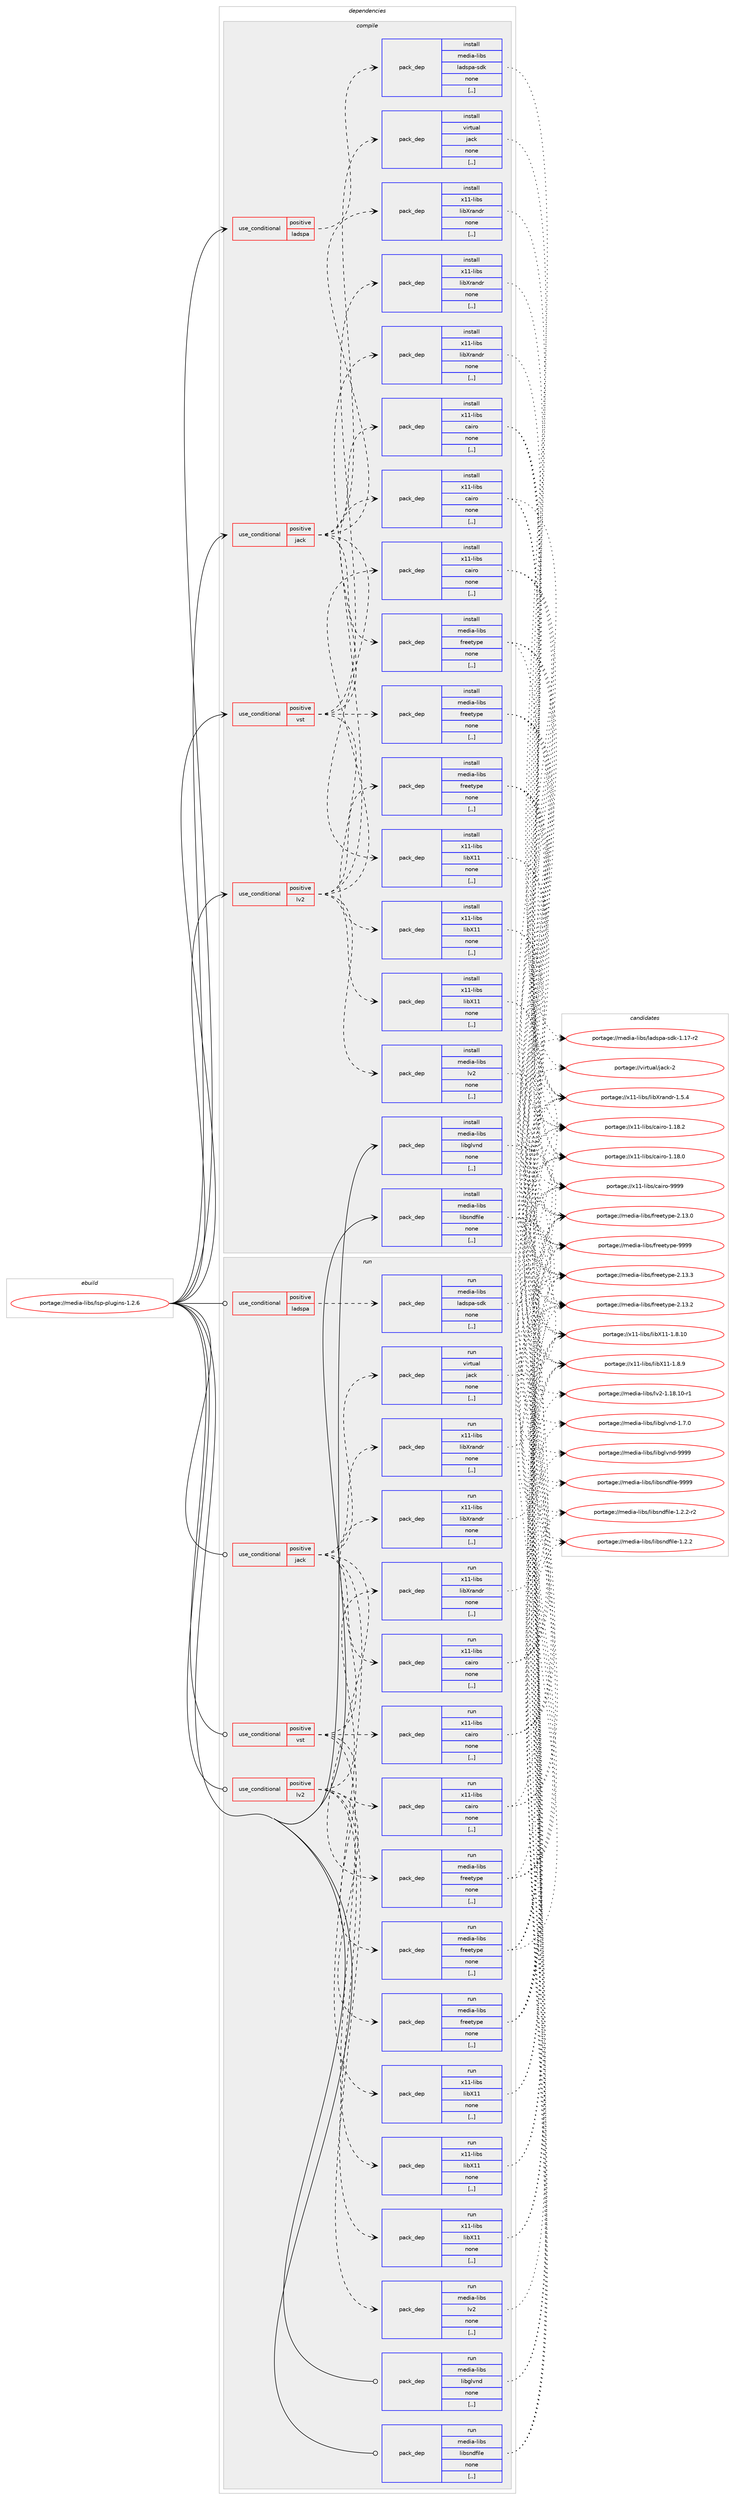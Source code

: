 digraph prolog {

# *************
# Graph options
# *************

newrank=true;
concentrate=true;
compound=true;
graph [rankdir=LR,fontname=Helvetica,fontsize=10,ranksep=1.5];#, ranksep=2.5, nodesep=0.2];
edge  [arrowhead=vee];
node  [fontname=Helvetica,fontsize=10];

# **********
# The ebuild
# **********

subgraph cluster_leftcol {
color=gray;
label=<<i>ebuild</i>>;
id [label="portage://media-libs/lsp-plugins-1.2.6", color=red, width=4, href="../media-libs/lsp-plugins-1.2.6.svg"];
}

# ****************
# The dependencies
# ****************

subgraph cluster_midcol {
color=gray;
label=<<i>dependencies</i>>;
subgraph cluster_compile {
fillcolor="#eeeeee";
style=filled;
label=<<i>compile</i>>;
subgraph cond209386 {
dependency811118 [label=<<TABLE BORDER="0" CELLBORDER="1" CELLSPACING="0" CELLPADDING="4"><TR><TD ROWSPAN="3" CELLPADDING="10">use_conditional</TD></TR><TR><TD>positive</TD></TR><TR><TD>jack</TD></TR></TABLE>>, shape=none, color=red];
subgraph pack595597 {
dependency811119 [label=<<TABLE BORDER="0" CELLBORDER="1" CELLSPACING="0" CELLPADDING="4" WIDTH="220"><TR><TD ROWSPAN="6" CELLPADDING="30">pack_dep</TD></TR><TR><TD WIDTH="110">install</TD></TR><TR><TD>media-libs</TD></TR><TR><TD>freetype</TD></TR><TR><TD>none</TD></TR><TR><TD>[,,]</TD></TR></TABLE>>, shape=none, color=blue];
}
dependency811118:e -> dependency811119:w [weight=20,style="dashed",arrowhead="vee"];
subgraph pack595598 {
dependency811120 [label=<<TABLE BORDER="0" CELLBORDER="1" CELLSPACING="0" CELLPADDING="4" WIDTH="220"><TR><TD ROWSPAN="6" CELLPADDING="30">pack_dep</TD></TR><TR><TD WIDTH="110">install</TD></TR><TR><TD>virtual</TD></TR><TR><TD>jack</TD></TR><TR><TD>none</TD></TR><TR><TD>[,,]</TD></TR></TABLE>>, shape=none, color=blue];
}
dependency811118:e -> dependency811120:w [weight=20,style="dashed",arrowhead="vee"];
subgraph pack595599 {
dependency811121 [label=<<TABLE BORDER="0" CELLBORDER="1" CELLSPACING="0" CELLPADDING="4" WIDTH="220"><TR><TD ROWSPAN="6" CELLPADDING="30">pack_dep</TD></TR><TR><TD WIDTH="110">install</TD></TR><TR><TD>x11-libs</TD></TR><TR><TD>cairo</TD></TR><TR><TD>none</TD></TR><TR><TD>[,,]</TD></TR></TABLE>>, shape=none, color=blue];
}
dependency811118:e -> dependency811121:w [weight=20,style="dashed",arrowhead="vee"];
subgraph pack595600 {
dependency811122 [label=<<TABLE BORDER="0" CELLBORDER="1" CELLSPACING="0" CELLPADDING="4" WIDTH="220"><TR><TD ROWSPAN="6" CELLPADDING="30">pack_dep</TD></TR><TR><TD WIDTH="110">install</TD></TR><TR><TD>x11-libs</TD></TR><TR><TD>libX11</TD></TR><TR><TD>none</TD></TR><TR><TD>[,,]</TD></TR></TABLE>>, shape=none, color=blue];
}
dependency811118:e -> dependency811122:w [weight=20,style="dashed",arrowhead="vee"];
subgraph pack595601 {
dependency811123 [label=<<TABLE BORDER="0" CELLBORDER="1" CELLSPACING="0" CELLPADDING="4" WIDTH="220"><TR><TD ROWSPAN="6" CELLPADDING="30">pack_dep</TD></TR><TR><TD WIDTH="110">install</TD></TR><TR><TD>x11-libs</TD></TR><TR><TD>libXrandr</TD></TR><TR><TD>none</TD></TR><TR><TD>[,,]</TD></TR></TABLE>>, shape=none, color=blue];
}
dependency811118:e -> dependency811123:w [weight=20,style="dashed",arrowhead="vee"];
}
id:e -> dependency811118:w [weight=20,style="solid",arrowhead="vee"];
subgraph cond209387 {
dependency811124 [label=<<TABLE BORDER="0" CELLBORDER="1" CELLSPACING="0" CELLPADDING="4"><TR><TD ROWSPAN="3" CELLPADDING="10">use_conditional</TD></TR><TR><TD>positive</TD></TR><TR><TD>ladspa</TD></TR></TABLE>>, shape=none, color=red];
subgraph pack595602 {
dependency811125 [label=<<TABLE BORDER="0" CELLBORDER="1" CELLSPACING="0" CELLPADDING="4" WIDTH="220"><TR><TD ROWSPAN="6" CELLPADDING="30">pack_dep</TD></TR><TR><TD WIDTH="110">install</TD></TR><TR><TD>media-libs</TD></TR><TR><TD>ladspa-sdk</TD></TR><TR><TD>none</TD></TR><TR><TD>[,,]</TD></TR></TABLE>>, shape=none, color=blue];
}
dependency811124:e -> dependency811125:w [weight=20,style="dashed",arrowhead="vee"];
}
id:e -> dependency811124:w [weight=20,style="solid",arrowhead="vee"];
subgraph cond209388 {
dependency811126 [label=<<TABLE BORDER="0" CELLBORDER="1" CELLSPACING="0" CELLPADDING="4"><TR><TD ROWSPAN="3" CELLPADDING="10">use_conditional</TD></TR><TR><TD>positive</TD></TR><TR><TD>lv2</TD></TR></TABLE>>, shape=none, color=red];
subgraph pack595603 {
dependency811127 [label=<<TABLE BORDER="0" CELLBORDER="1" CELLSPACING="0" CELLPADDING="4" WIDTH="220"><TR><TD ROWSPAN="6" CELLPADDING="30">pack_dep</TD></TR><TR><TD WIDTH="110">install</TD></TR><TR><TD>media-libs</TD></TR><TR><TD>freetype</TD></TR><TR><TD>none</TD></TR><TR><TD>[,,]</TD></TR></TABLE>>, shape=none, color=blue];
}
dependency811126:e -> dependency811127:w [weight=20,style="dashed",arrowhead="vee"];
subgraph pack595604 {
dependency811128 [label=<<TABLE BORDER="0" CELLBORDER="1" CELLSPACING="0" CELLPADDING="4" WIDTH="220"><TR><TD ROWSPAN="6" CELLPADDING="30">pack_dep</TD></TR><TR><TD WIDTH="110">install</TD></TR><TR><TD>media-libs</TD></TR><TR><TD>lv2</TD></TR><TR><TD>none</TD></TR><TR><TD>[,,]</TD></TR></TABLE>>, shape=none, color=blue];
}
dependency811126:e -> dependency811128:w [weight=20,style="dashed",arrowhead="vee"];
subgraph pack595605 {
dependency811129 [label=<<TABLE BORDER="0" CELLBORDER="1" CELLSPACING="0" CELLPADDING="4" WIDTH="220"><TR><TD ROWSPAN="6" CELLPADDING="30">pack_dep</TD></TR><TR><TD WIDTH="110">install</TD></TR><TR><TD>x11-libs</TD></TR><TR><TD>cairo</TD></TR><TR><TD>none</TD></TR><TR><TD>[,,]</TD></TR></TABLE>>, shape=none, color=blue];
}
dependency811126:e -> dependency811129:w [weight=20,style="dashed",arrowhead="vee"];
subgraph pack595606 {
dependency811130 [label=<<TABLE BORDER="0" CELLBORDER="1" CELLSPACING="0" CELLPADDING="4" WIDTH="220"><TR><TD ROWSPAN="6" CELLPADDING="30">pack_dep</TD></TR><TR><TD WIDTH="110">install</TD></TR><TR><TD>x11-libs</TD></TR><TR><TD>libX11</TD></TR><TR><TD>none</TD></TR><TR><TD>[,,]</TD></TR></TABLE>>, shape=none, color=blue];
}
dependency811126:e -> dependency811130:w [weight=20,style="dashed",arrowhead="vee"];
subgraph pack595607 {
dependency811131 [label=<<TABLE BORDER="0" CELLBORDER="1" CELLSPACING="0" CELLPADDING="4" WIDTH="220"><TR><TD ROWSPAN="6" CELLPADDING="30">pack_dep</TD></TR><TR><TD WIDTH="110">install</TD></TR><TR><TD>x11-libs</TD></TR><TR><TD>libXrandr</TD></TR><TR><TD>none</TD></TR><TR><TD>[,,]</TD></TR></TABLE>>, shape=none, color=blue];
}
dependency811126:e -> dependency811131:w [weight=20,style="dashed",arrowhead="vee"];
}
id:e -> dependency811126:w [weight=20,style="solid",arrowhead="vee"];
subgraph cond209389 {
dependency811132 [label=<<TABLE BORDER="0" CELLBORDER="1" CELLSPACING="0" CELLPADDING="4"><TR><TD ROWSPAN="3" CELLPADDING="10">use_conditional</TD></TR><TR><TD>positive</TD></TR><TR><TD>vst</TD></TR></TABLE>>, shape=none, color=red];
subgraph pack595608 {
dependency811133 [label=<<TABLE BORDER="0" CELLBORDER="1" CELLSPACING="0" CELLPADDING="4" WIDTH="220"><TR><TD ROWSPAN="6" CELLPADDING="30">pack_dep</TD></TR><TR><TD WIDTH="110">install</TD></TR><TR><TD>media-libs</TD></TR><TR><TD>freetype</TD></TR><TR><TD>none</TD></TR><TR><TD>[,,]</TD></TR></TABLE>>, shape=none, color=blue];
}
dependency811132:e -> dependency811133:w [weight=20,style="dashed",arrowhead="vee"];
subgraph pack595609 {
dependency811134 [label=<<TABLE BORDER="0" CELLBORDER="1" CELLSPACING="0" CELLPADDING="4" WIDTH="220"><TR><TD ROWSPAN="6" CELLPADDING="30">pack_dep</TD></TR><TR><TD WIDTH="110">install</TD></TR><TR><TD>x11-libs</TD></TR><TR><TD>cairo</TD></TR><TR><TD>none</TD></TR><TR><TD>[,,]</TD></TR></TABLE>>, shape=none, color=blue];
}
dependency811132:e -> dependency811134:w [weight=20,style="dashed",arrowhead="vee"];
subgraph pack595610 {
dependency811135 [label=<<TABLE BORDER="0" CELLBORDER="1" CELLSPACING="0" CELLPADDING="4" WIDTH="220"><TR><TD ROWSPAN="6" CELLPADDING="30">pack_dep</TD></TR><TR><TD WIDTH="110">install</TD></TR><TR><TD>x11-libs</TD></TR><TR><TD>libX11</TD></TR><TR><TD>none</TD></TR><TR><TD>[,,]</TD></TR></TABLE>>, shape=none, color=blue];
}
dependency811132:e -> dependency811135:w [weight=20,style="dashed",arrowhead="vee"];
subgraph pack595611 {
dependency811136 [label=<<TABLE BORDER="0" CELLBORDER="1" CELLSPACING="0" CELLPADDING="4" WIDTH="220"><TR><TD ROWSPAN="6" CELLPADDING="30">pack_dep</TD></TR><TR><TD WIDTH="110">install</TD></TR><TR><TD>x11-libs</TD></TR><TR><TD>libXrandr</TD></TR><TR><TD>none</TD></TR><TR><TD>[,,]</TD></TR></TABLE>>, shape=none, color=blue];
}
dependency811132:e -> dependency811136:w [weight=20,style="dashed",arrowhead="vee"];
}
id:e -> dependency811132:w [weight=20,style="solid",arrowhead="vee"];
subgraph pack595612 {
dependency811137 [label=<<TABLE BORDER="0" CELLBORDER="1" CELLSPACING="0" CELLPADDING="4" WIDTH="220"><TR><TD ROWSPAN="6" CELLPADDING="30">pack_dep</TD></TR><TR><TD WIDTH="110">install</TD></TR><TR><TD>media-libs</TD></TR><TR><TD>libglvnd</TD></TR><TR><TD>none</TD></TR><TR><TD>[,,]</TD></TR></TABLE>>, shape=none, color=blue];
}
id:e -> dependency811137:w [weight=20,style="solid",arrowhead="vee"];
subgraph pack595613 {
dependency811138 [label=<<TABLE BORDER="0" CELLBORDER="1" CELLSPACING="0" CELLPADDING="4" WIDTH="220"><TR><TD ROWSPAN="6" CELLPADDING="30">pack_dep</TD></TR><TR><TD WIDTH="110">install</TD></TR><TR><TD>media-libs</TD></TR><TR><TD>libsndfile</TD></TR><TR><TD>none</TD></TR><TR><TD>[,,]</TD></TR></TABLE>>, shape=none, color=blue];
}
id:e -> dependency811138:w [weight=20,style="solid",arrowhead="vee"];
}
subgraph cluster_compileandrun {
fillcolor="#eeeeee";
style=filled;
label=<<i>compile and run</i>>;
}
subgraph cluster_run {
fillcolor="#eeeeee";
style=filled;
label=<<i>run</i>>;
subgraph cond209390 {
dependency811139 [label=<<TABLE BORDER="0" CELLBORDER="1" CELLSPACING="0" CELLPADDING="4"><TR><TD ROWSPAN="3" CELLPADDING="10">use_conditional</TD></TR><TR><TD>positive</TD></TR><TR><TD>jack</TD></TR></TABLE>>, shape=none, color=red];
subgraph pack595614 {
dependency811140 [label=<<TABLE BORDER="0" CELLBORDER="1" CELLSPACING="0" CELLPADDING="4" WIDTH="220"><TR><TD ROWSPAN="6" CELLPADDING="30">pack_dep</TD></TR><TR><TD WIDTH="110">run</TD></TR><TR><TD>media-libs</TD></TR><TR><TD>freetype</TD></TR><TR><TD>none</TD></TR><TR><TD>[,,]</TD></TR></TABLE>>, shape=none, color=blue];
}
dependency811139:e -> dependency811140:w [weight=20,style="dashed",arrowhead="vee"];
subgraph pack595615 {
dependency811141 [label=<<TABLE BORDER="0" CELLBORDER="1" CELLSPACING="0" CELLPADDING="4" WIDTH="220"><TR><TD ROWSPAN="6" CELLPADDING="30">pack_dep</TD></TR><TR><TD WIDTH="110">run</TD></TR><TR><TD>virtual</TD></TR><TR><TD>jack</TD></TR><TR><TD>none</TD></TR><TR><TD>[,,]</TD></TR></TABLE>>, shape=none, color=blue];
}
dependency811139:e -> dependency811141:w [weight=20,style="dashed",arrowhead="vee"];
subgraph pack595616 {
dependency811142 [label=<<TABLE BORDER="0" CELLBORDER="1" CELLSPACING="0" CELLPADDING="4" WIDTH="220"><TR><TD ROWSPAN="6" CELLPADDING="30">pack_dep</TD></TR><TR><TD WIDTH="110">run</TD></TR><TR><TD>x11-libs</TD></TR><TR><TD>cairo</TD></TR><TR><TD>none</TD></TR><TR><TD>[,,]</TD></TR></TABLE>>, shape=none, color=blue];
}
dependency811139:e -> dependency811142:w [weight=20,style="dashed",arrowhead="vee"];
subgraph pack595617 {
dependency811143 [label=<<TABLE BORDER="0" CELLBORDER="1" CELLSPACING="0" CELLPADDING="4" WIDTH="220"><TR><TD ROWSPAN="6" CELLPADDING="30">pack_dep</TD></TR><TR><TD WIDTH="110">run</TD></TR><TR><TD>x11-libs</TD></TR><TR><TD>libX11</TD></TR><TR><TD>none</TD></TR><TR><TD>[,,]</TD></TR></TABLE>>, shape=none, color=blue];
}
dependency811139:e -> dependency811143:w [weight=20,style="dashed",arrowhead="vee"];
subgraph pack595618 {
dependency811144 [label=<<TABLE BORDER="0" CELLBORDER="1" CELLSPACING="0" CELLPADDING="4" WIDTH="220"><TR><TD ROWSPAN="6" CELLPADDING="30">pack_dep</TD></TR><TR><TD WIDTH="110">run</TD></TR><TR><TD>x11-libs</TD></TR><TR><TD>libXrandr</TD></TR><TR><TD>none</TD></TR><TR><TD>[,,]</TD></TR></TABLE>>, shape=none, color=blue];
}
dependency811139:e -> dependency811144:w [weight=20,style="dashed",arrowhead="vee"];
}
id:e -> dependency811139:w [weight=20,style="solid",arrowhead="odot"];
subgraph cond209391 {
dependency811145 [label=<<TABLE BORDER="0" CELLBORDER="1" CELLSPACING="0" CELLPADDING="4"><TR><TD ROWSPAN="3" CELLPADDING="10">use_conditional</TD></TR><TR><TD>positive</TD></TR><TR><TD>ladspa</TD></TR></TABLE>>, shape=none, color=red];
subgraph pack595619 {
dependency811146 [label=<<TABLE BORDER="0" CELLBORDER="1" CELLSPACING="0" CELLPADDING="4" WIDTH="220"><TR><TD ROWSPAN="6" CELLPADDING="30">pack_dep</TD></TR><TR><TD WIDTH="110">run</TD></TR><TR><TD>media-libs</TD></TR><TR><TD>ladspa-sdk</TD></TR><TR><TD>none</TD></TR><TR><TD>[,,]</TD></TR></TABLE>>, shape=none, color=blue];
}
dependency811145:e -> dependency811146:w [weight=20,style="dashed",arrowhead="vee"];
}
id:e -> dependency811145:w [weight=20,style="solid",arrowhead="odot"];
subgraph cond209392 {
dependency811147 [label=<<TABLE BORDER="0" CELLBORDER="1" CELLSPACING="0" CELLPADDING="4"><TR><TD ROWSPAN="3" CELLPADDING="10">use_conditional</TD></TR><TR><TD>positive</TD></TR><TR><TD>lv2</TD></TR></TABLE>>, shape=none, color=red];
subgraph pack595620 {
dependency811148 [label=<<TABLE BORDER="0" CELLBORDER="1" CELLSPACING="0" CELLPADDING="4" WIDTH="220"><TR><TD ROWSPAN="6" CELLPADDING="30">pack_dep</TD></TR><TR><TD WIDTH="110">run</TD></TR><TR><TD>media-libs</TD></TR><TR><TD>freetype</TD></TR><TR><TD>none</TD></TR><TR><TD>[,,]</TD></TR></TABLE>>, shape=none, color=blue];
}
dependency811147:e -> dependency811148:w [weight=20,style="dashed",arrowhead="vee"];
subgraph pack595621 {
dependency811149 [label=<<TABLE BORDER="0" CELLBORDER="1" CELLSPACING="0" CELLPADDING="4" WIDTH="220"><TR><TD ROWSPAN="6" CELLPADDING="30">pack_dep</TD></TR><TR><TD WIDTH="110">run</TD></TR><TR><TD>media-libs</TD></TR><TR><TD>lv2</TD></TR><TR><TD>none</TD></TR><TR><TD>[,,]</TD></TR></TABLE>>, shape=none, color=blue];
}
dependency811147:e -> dependency811149:w [weight=20,style="dashed",arrowhead="vee"];
subgraph pack595622 {
dependency811150 [label=<<TABLE BORDER="0" CELLBORDER="1" CELLSPACING="0" CELLPADDING="4" WIDTH="220"><TR><TD ROWSPAN="6" CELLPADDING="30">pack_dep</TD></TR><TR><TD WIDTH="110">run</TD></TR><TR><TD>x11-libs</TD></TR><TR><TD>cairo</TD></TR><TR><TD>none</TD></TR><TR><TD>[,,]</TD></TR></TABLE>>, shape=none, color=blue];
}
dependency811147:e -> dependency811150:w [weight=20,style="dashed",arrowhead="vee"];
subgraph pack595623 {
dependency811151 [label=<<TABLE BORDER="0" CELLBORDER="1" CELLSPACING="0" CELLPADDING="4" WIDTH="220"><TR><TD ROWSPAN="6" CELLPADDING="30">pack_dep</TD></TR><TR><TD WIDTH="110">run</TD></TR><TR><TD>x11-libs</TD></TR><TR><TD>libX11</TD></TR><TR><TD>none</TD></TR><TR><TD>[,,]</TD></TR></TABLE>>, shape=none, color=blue];
}
dependency811147:e -> dependency811151:w [weight=20,style="dashed",arrowhead="vee"];
subgraph pack595624 {
dependency811152 [label=<<TABLE BORDER="0" CELLBORDER="1" CELLSPACING="0" CELLPADDING="4" WIDTH="220"><TR><TD ROWSPAN="6" CELLPADDING="30">pack_dep</TD></TR><TR><TD WIDTH="110">run</TD></TR><TR><TD>x11-libs</TD></TR><TR><TD>libXrandr</TD></TR><TR><TD>none</TD></TR><TR><TD>[,,]</TD></TR></TABLE>>, shape=none, color=blue];
}
dependency811147:e -> dependency811152:w [weight=20,style="dashed",arrowhead="vee"];
}
id:e -> dependency811147:w [weight=20,style="solid",arrowhead="odot"];
subgraph cond209393 {
dependency811153 [label=<<TABLE BORDER="0" CELLBORDER="1" CELLSPACING="0" CELLPADDING="4"><TR><TD ROWSPAN="3" CELLPADDING="10">use_conditional</TD></TR><TR><TD>positive</TD></TR><TR><TD>vst</TD></TR></TABLE>>, shape=none, color=red];
subgraph pack595625 {
dependency811154 [label=<<TABLE BORDER="0" CELLBORDER="1" CELLSPACING="0" CELLPADDING="4" WIDTH="220"><TR><TD ROWSPAN="6" CELLPADDING="30">pack_dep</TD></TR><TR><TD WIDTH="110">run</TD></TR><TR><TD>media-libs</TD></TR><TR><TD>freetype</TD></TR><TR><TD>none</TD></TR><TR><TD>[,,]</TD></TR></TABLE>>, shape=none, color=blue];
}
dependency811153:e -> dependency811154:w [weight=20,style="dashed",arrowhead="vee"];
subgraph pack595626 {
dependency811155 [label=<<TABLE BORDER="0" CELLBORDER="1" CELLSPACING="0" CELLPADDING="4" WIDTH="220"><TR><TD ROWSPAN="6" CELLPADDING="30">pack_dep</TD></TR><TR><TD WIDTH="110">run</TD></TR><TR><TD>x11-libs</TD></TR><TR><TD>cairo</TD></TR><TR><TD>none</TD></TR><TR><TD>[,,]</TD></TR></TABLE>>, shape=none, color=blue];
}
dependency811153:e -> dependency811155:w [weight=20,style="dashed",arrowhead="vee"];
subgraph pack595627 {
dependency811156 [label=<<TABLE BORDER="0" CELLBORDER="1" CELLSPACING="0" CELLPADDING="4" WIDTH="220"><TR><TD ROWSPAN="6" CELLPADDING="30">pack_dep</TD></TR><TR><TD WIDTH="110">run</TD></TR><TR><TD>x11-libs</TD></TR><TR><TD>libX11</TD></TR><TR><TD>none</TD></TR><TR><TD>[,,]</TD></TR></TABLE>>, shape=none, color=blue];
}
dependency811153:e -> dependency811156:w [weight=20,style="dashed",arrowhead="vee"];
subgraph pack595628 {
dependency811157 [label=<<TABLE BORDER="0" CELLBORDER="1" CELLSPACING="0" CELLPADDING="4" WIDTH="220"><TR><TD ROWSPAN="6" CELLPADDING="30">pack_dep</TD></TR><TR><TD WIDTH="110">run</TD></TR><TR><TD>x11-libs</TD></TR><TR><TD>libXrandr</TD></TR><TR><TD>none</TD></TR><TR><TD>[,,]</TD></TR></TABLE>>, shape=none, color=blue];
}
dependency811153:e -> dependency811157:w [weight=20,style="dashed",arrowhead="vee"];
}
id:e -> dependency811153:w [weight=20,style="solid",arrowhead="odot"];
subgraph pack595629 {
dependency811158 [label=<<TABLE BORDER="0" CELLBORDER="1" CELLSPACING="0" CELLPADDING="4" WIDTH="220"><TR><TD ROWSPAN="6" CELLPADDING="30">pack_dep</TD></TR><TR><TD WIDTH="110">run</TD></TR><TR><TD>media-libs</TD></TR><TR><TD>libglvnd</TD></TR><TR><TD>none</TD></TR><TR><TD>[,,]</TD></TR></TABLE>>, shape=none, color=blue];
}
id:e -> dependency811158:w [weight=20,style="solid",arrowhead="odot"];
subgraph pack595630 {
dependency811159 [label=<<TABLE BORDER="0" CELLBORDER="1" CELLSPACING="0" CELLPADDING="4" WIDTH="220"><TR><TD ROWSPAN="6" CELLPADDING="30">pack_dep</TD></TR><TR><TD WIDTH="110">run</TD></TR><TR><TD>media-libs</TD></TR><TR><TD>libsndfile</TD></TR><TR><TD>none</TD></TR><TR><TD>[,,]</TD></TR></TABLE>>, shape=none, color=blue];
}
id:e -> dependency811159:w [weight=20,style="solid",arrowhead="odot"];
}
}

# **************
# The candidates
# **************

subgraph cluster_choices {
rank=same;
color=gray;
label=<<i>candidates</i>>;

subgraph choice595597 {
color=black;
nodesep=1;
choice109101100105974510810598115471021141011011161211121014557575757 [label="portage://media-libs/freetype-9999", color=red, width=4,href="../media-libs/freetype-9999.svg"];
choice1091011001059745108105981154710211410110111612111210145504649514651 [label="portage://media-libs/freetype-2.13.3", color=red, width=4,href="../media-libs/freetype-2.13.3.svg"];
choice1091011001059745108105981154710211410110111612111210145504649514650 [label="portage://media-libs/freetype-2.13.2", color=red, width=4,href="../media-libs/freetype-2.13.2.svg"];
choice1091011001059745108105981154710211410110111612111210145504649514648 [label="portage://media-libs/freetype-2.13.0", color=red, width=4,href="../media-libs/freetype-2.13.0.svg"];
dependency811119:e -> choice109101100105974510810598115471021141011011161211121014557575757:w [style=dotted,weight="100"];
dependency811119:e -> choice1091011001059745108105981154710211410110111612111210145504649514651:w [style=dotted,weight="100"];
dependency811119:e -> choice1091011001059745108105981154710211410110111612111210145504649514650:w [style=dotted,weight="100"];
dependency811119:e -> choice1091011001059745108105981154710211410110111612111210145504649514648:w [style=dotted,weight="100"];
}
subgraph choice595598 {
color=black;
nodesep=1;
choice118105114116117971084710697991074550 [label="portage://virtual/jack-2", color=red, width=4,href="../virtual/jack-2.svg"];
dependency811120:e -> choice118105114116117971084710697991074550:w [style=dotted,weight="100"];
}
subgraph choice595599 {
color=black;
nodesep=1;
choice120494945108105981154799971051141114557575757 [label="portage://x11-libs/cairo-9999", color=red, width=4,href="../x11-libs/cairo-9999.svg"];
choice1204949451081059811547999710511411145494649564650 [label="portage://x11-libs/cairo-1.18.2", color=red, width=4,href="../x11-libs/cairo-1.18.2.svg"];
choice1204949451081059811547999710511411145494649564648 [label="portage://x11-libs/cairo-1.18.0", color=red, width=4,href="../x11-libs/cairo-1.18.0.svg"];
dependency811121:e -> choice120494945108105981154799971051141114557575757:w [style=dotted,weight="100"];
dependency811121:e -> choice1204949451081059811547999710511411145494649564650:w [style=dotted,weight="100"];
dependency811121:e -> choice1204949451081059811547999710511411145494649564648:w [style=dotted,weight="100"];
}
subgraph choice595600 {
color=black;
nodesep=1;
choice12049494510810598115471081059888494945494656464948 [label="portage://x11-libs/libX11-1.8.10", color=red, width=4,href="../x11-libs/libX11-1.8.10.svg"];
choice120494945108105981154710810598884949454946564657 [label="portage://x11-libs/libX11-1.8.9", color=red, width=4,href="../x11-libs/libX11-1.8.9.svg"];
dependency811122:e -> choice12049494510810598115471081059888494945494656464948:w [style=dotted,weight="100"];
dependency811122:e -> choice120494945108105981154710810598884949454946564657:w [style=dotted,weight="100"];
}
subgraph choice595601 {
color=black;
nodesep=1;
choice1204949451081059811547108105988811497110100114454946534652 [label="portage://x11-libs/libXrandr-1.5.4", color=red, width=4,href="../x11-libs/libXrandr-1.5.4.svg"];
dependency811123:e -> choice1204949451081059811547108105988811497110100114454946534652:w [style=dotted,weight="100"];
}
subgraph choice595602 {
color=black;
nodesep=1;
choice1091011001059745108105981154710897100115112974511510010745494649554511450 [label="portage://media-libs/ladspa-sdk-1.17-r2", color=red, width=4,href="../media-libs/ladspa-sdk-1.17-r2.svg"];
dependency811125:e -> choice1091011001059745108105981154710897100115112974511510010745494649554511450:w [style=dotted,weight="100"];
}
subgraph choice595603 {
color=black;
nodesep=1;
choice109101100105974510810598115471021141011011161211121014557575757 [label="portage://media-libs/freetype-9999", color=red, width=4,href="../media-libs/freetype-9999.svg"];
choice1091011001059745108105981154710211410110111612111210145504649514651 [label="portage://media-libs/freetype-2.13.3", color=red, width=4,href="../media-libs/freetype-2.13.3.svg"];
choice1091011001059745108105981154710211410110111612111210145504649514650 [label="portage://media-libs/freetype-2.13.2", color=red, width=4,href="../media-libs/freetype-2.13.2.svg"];
choice1091011001059745108105981154710211410110111612111210145504649514648 [label="portage://media-libs/freetype-2.13.0", color=red, width=4,href="../media-libs/freetype-2.13.0.svg"];
dependency811127:e -> choice109101100105974510810598115471021141011011161211121014557575757:w [style=dotted,weight="100"];
dependency811127:e -> choice1091011001059745108105981154710211410110111612111210145504649514651:w [style=dotted,weight="100"];
dependency811127:e -> choice1091011001059745108105981154710211410110111612111210145504649514650:w [style=dotted,weight="100"];
dependency811127:e -> choice1091011001059745108105981154710211410110111612111210145504649514648:w [style=dotted,weight="100"];
}
subgraph choice595604 {
color=black;
nodesep=1;
choice109101100105974510810598115471081185045494649564649484511449 [label="portage://media-libs/lv2-1.18.10-r1", color=red, width=4,href="../media-libs/lv2-1.18.10-r1.svg"];
dependency811128:e -> choice109101100105974510810598115471081185045494649564649484511449:w [style=dotted,weight="100"];
}
subgraph choice595605 {
color=black;
nodesep=1;
choice120494945108105981154799971051141114557575757 [label="portage://x11-libs/cairo-9999", color=red, width=4,href="../x11-libs/cairo-9999.svg"];
choice1204949451081059811547999710511411145494649564650 [label="portage://x11-libs/cairo-1.18.2", color=red, width=4,href="../x11-libs/cairo-1.18.2.svg"];
choice1204949451081059811547999710511411145494649564648 [label="portage://x11-libs/cairo-1.18.0", color=red, width=4,href="../x11-libs/cairo-1.18.0.svg"];
dependency811129:e -> choice120494945108105981154799971051141114557575757:w [style=dotted,weight="100"];
dependency811129:e -> choice1204949451081059811547999710511411145494649564650:w [style=dotted,weight="100"];
dependency811129:e -> choice1204949451081059811547999710511411145494649564648:w [style=dotted,weight="100"];
}
subgraph choice595606 {
color=black;
nodesep=1;
choice12049494510810598115471081059888494945494656464948 [label="portage://x11-libs/libX11-1.8.10", color=red, width=4,href="../x11-libs/libX11-1.8.10.svg"];
choice120494945108105981154710810598884949454946564657 [label="portage://x11-libs/libX11-1.8.9", color=red, width=4,href="../x11-libs/libX11-1.8.9.svg"];
dependency811130:e -> choice12049494510810598115471081059888494945494656464948:w [style=dotted,weight="100"];
dependency811130:e -> choice120494945108105981154710810598884949454946564657:w [style=dotted,weight="100"];
}
subgraph choice595607 {
color=black;
nodesep=1;
choice1204949451081059811547108105988811497110100114454946534652 [label="portage://x11-libs/libXrandr-1.5.4", color=red, width=4,href="../x11-libs/libXrandr-1.5.4.svg"];
dependency811131:e -> choice1204949451081059811547108105988811497110100114454946534652:w [style=dotted,weight="100"];
}
subgraph choice595608 {
color=black;
nodesep=1;
choice109101100105974510810598115471021141011011161211121014557575757 [label="portage://media-libs/freetype-9999", color=red, width=4,href="../media-libs/freetype-9999.svg"];
choice1091011001059745108105981154710211410110111612111210145504649514651 [label="portage://media-libs/freetype-2.13.3", color=red, width=4,href="../media-libs/freetype-2.13.3.svg"];
choice1091011001059745108105981154710211410110111612111210145504649514650 [label="portage://media-libs/freetype-2.13.2", color=red, width=4,href="../media-libs/freetype-2.13.2.svg"];
choice1091011001059745108105981154710211410110111612111210145504649514648 [label="portage://media-libs/freetype-2.13.0", color=red, width=4,href="../media-libs/freetype-2.13.0.svg"];
dependency811133:e -> choice109101100105974510810598115471021141011011161211121014557575757:w [style=dotted,weight="100"];
dependency811133:e -> choice1091011001059745108105981154710211410110111612111210145504649514651:w [style=dotted,weight="100"];
dependency811133:e -> choice1091011001059745108105981154710211410110111612111210145504649514650:w [style=dotted,weight="100"];
dependency811133:e -> choice1091011001059745108105981154710211410110111612111210145504649514648:w [style=dotted,weight="100"];
}
subgraph choice595609 {
color=black;
nodesep=1;
choice120494945108105981154799971051141114557575757 [label="portage://x11-libs/cairo-9999", color=red, width=4,href="../x11-libs/cairo-9999.svg"];
choice1204949451081059811547999710511411145494649564650 [label="portage://x11-libs/cairo-1.18.2", color=red, width=4,href="../x11-libs/cairo-1.18.2.svg"];
choice1204949451081059811547999710511411145494649564648 [label="portage://x11-libs/cairo-1.18.0", color=red, width=4,href="../x11-libs/cairo-1.18.0.svg"];
dependency811134:e -> choice120494945108105981154799971051141114557575757:w [style=dotted,weight="100"];
dependency811134:e -> choice1204949451081059811547999710511411145494649564650:w [style=dotted,weight="100"];
dependency811134:e -> choice1204949451081059811547999710511411145494649564648:w [style=dotted,weight="100"];
}
subgraph choice595610 {
color=black;
nodesep=1;
choice12049494510810598115471081059888494945494656464948 [label="portage://x11-libs/libX11-1.8.10", color=red, width=4,href="../x11-libs/libX11-1.8.10.svg"];
choice120494945108105981154710810598884949454946564657 [label="portage://x11-libs/libX11-1.8.9", color=red, width=4,href="../x11-libs/libX11-1.8.9.svg"];
dependency811135:e -> choice12049494510810598115471081059888494945494656464948:w [style=dotted,weight="100"];
dependency811135:e -> choice120494945108105981154710810598884949454946564657:w [style=dotted,weight="100"];
}
subgraph choice595611 {
color=black;
nodesep=1;
choice1204949451081059811547108105988811497110100114454946534652 [label="portage://x11-libs/libXrandr-1.5.4", color=red, width=4,href="../x11-libs/libXrandr-1.5.4.svg"];
dependency811136:e -> choice1204949451081059811547108105988811497110100114454946534652:w [style=dotted,weight="100"];
}
subgraph choice595612 {
color=black;
nodesep=1;
choice10910110010597451081059811547108105981031081181101004557575757 [label="portage://media-libs/libglvnd-9999", color=red, width=4,href="../media-libs/libglvnd-9999.svg"];
choice1091011001059745108105981154710810598103108118110100454946554648 [label="portage://media-libs/libglvnd-1.7.0", color=red, width=4,href="../media-libs/libglvnd-1.7.0.svg"];
dependency811137:e -> choice10910110010597451081059811547108105981031081181101004557575757:w [style=dotted,weight="100"];
dependency811137:e -> choice1091011001059745108105981154710810598103108118110100454946554648:w [style=dotted,weight="100"];
}
subgraph choice595613 {
color=black;
nodesep=1;
choice10910110010597451081059811547108105981151101001021051081014557575757 [label="portage://media-libs/libsndfile-9999", color=red, width=4,href="../media-libs/libsndfile-9999.svg"];
choice10910110010597451081059811547108105981151101001021051081014549465046504511450 [label="portage://media-libs/libsndfile-1.2.2-r2", color=red, width=4,href="../media-libs/libsndfile-1.2.2-r2.svg"];
choice1091011001059745108105981154710810598115110100102105108101454946504650 [label="portage://media-libs/libsndfile-1.2.2", color=red, width=4,href="../media-libs/libsndfile-1.2.2.svg"];
dependency811138:e -> choice10910110010597451081059811547108105981151101001021051081014557575757:w [style=dotted,weight="100"];
dependency811138:e -> choice10910110010597451081059811547108105981151101001021051081014549465046504511450:w [style=dotted,weight="100"];
dependency811138:e -> choice1091011001059745108105981154710810598115110100102105108101454946504650:w [style=dotted,weight="100"];
}
subgraph choice595614 {
color=black;
nodesep=1;
choice109101100105974510810598115471021141011011161211121014557575757 [label="portage://media-libs/freetype-9999", color=red, width=4,href="../media-libs/freetype-9999.svg"];
choice1091011001059745108105981154710211410110111612111210145504649514651 [label="portage://media-libs/freetype-2.13.3", color=red, width=4,href="../media-libs/freetype-2.13.3.svg"];
choice1091011001059745108105981154710211410110111612111210145504649514650 [label="portage://media-libs/freetype-2.13.2", color=red, width=4,href="../media-libs/freetype-2.13.2.svg"];
choice1091011001059745108105981154710211410110111612111210145504649514648 [label="portage://media-libs/freetype-2.13.0", color=red, width=4,href="../media-libs/freetype-2.13.0.svg"];
dependency811140:e -> choice109101100105974510810598115471021141011011161211121014557575757:w [style=dotted,weight="100"];
dependency811140:e -> choice1091011001059745108105981154710211410110111612111210145504649514651:w [style=dotted,weight="100"];
dependency811140:e -> choice1091011001059745108105981154710211410110111612111210145504649514650:w [style=dotted,weight="100"];
dependency811140:e -> choice1091011001059745108105981154710211410110111612111210145504649514648:w [style=dotted,weight="100"];
}
subgraph choice595615 {
color=black;
nodesep=1;
choice118105114116117971084710697991074550 [label="portage://virtual/jack-2", color=red, width=4,href="../virtual/jack-2.svg"];
dependency811141:e -> choice118105114116117971084710697991074550:w [style=dotted,weight="100"];
}
subgraph choice595616 {
color=black;
nodesep=1;
choice120494945108105981154799971051141114557575757 [label="portage://x11-libs/cairo-9999", color=red, width=4,href="../x11-libs/cairo-9999.svg"];
choice1204949451081059811547999710511411145494649564650 [label="portage://x11-libs/cairo-1.18.2", color=red, width=4,href="../x11-libs/cairo-1.18.2.svg"];
choice1204949451081059811547999710511411145494649564648 [label="portage://x11-libs/cairo-1.18.0", color=red, width=4,href="../x11-libs/cairo-1.18.0.svg"];
dependency811142:e -> choice120494945108105981154799971051141114557575757:w [style=dotted,weight="100"];
dependency811142:e -> choice1204949451081059811547999710511411145494649564650:w [style=dotted,weight="100"];
dependency811142:e -> choice1204949451081059811547999710511411145494649564648:w [style=dotted,weight="100"];
}
subgraph choice595617 {
color=black;
nodesep=1;
choice12049494510810598115471081059888494945494656464948 [label="portage://x11-libs/libX11-1.8.10", color=red, width=4,href="../x11-libs/libX11-1.8.10.svg"];
choice120494945108105981154710810598884949454946564657 [label="portage://x11-libs/libX11-1.8.9", color=red, width=4,href="../x11-libs/libX11-1.8.9.svg"];
dependency811143:e -> choice12049494510810598115471081059888494945494656464948:w [style=dotted,weight="100"];
dependency811143:e -> choice120494945108105981154710810598884949454946564657:w [style=dotted,weight="100"];
}
subgraph choice595618 {
color=black;
nodesep=1;
choice1204949451081059811547108105988811497110100114454946534652 [label="portage://x11-libs/libXrandr-1.5.4", color=red, width=4,href="../x11-libs/libXrandr-1.5.4.svg"];
dependency811144:e -> choice1204949451081059811547108105988811497110100114454946534652:w [style=dotted,weight="100"];
}
subgraph choice595619 {
color=black;
nodesep=1;
choice1091011001059745108105981154710897100115112974511510010745494649554511450 [label="portage://media-libs/ladspa-sdk-1.17-r2", color=red, width=4,href="../media-libs/ladspa-sdk-1.17-r2.svg"];
dependency811146:e -> choice1091011001059745108105981154710897100115112974511510010745494649554511450:w [style=dotted,weight="100"];
}
subgraph choice595620 {
color=black;
nodesep=1;
choice109101100105974510810598115471021141011011161211121014557575757 [label="portage://media-libs/freetype-9999", color=red, width=4,href="../media-libs/freetype-9999.svg"];
choice1091011001059745108105981154710211410110111612111210145504649514651 [label="portage://media-libs/freetype-2.13.3", color=red, width=4,href="../media-libs/freetype-2.13.3.svg"];
choice1091011001059745108105981154710211410110111612111210145504649514650 [label="portage://media-libs/freetype-2.13.2", color=red, width=4,href="../media-libs/freetype-2.13.2.svg"];
choice1091011001059745108105981154710211410110111612111210145504649514648 [label="portage://media-libs/freetype-2.13.0", color=red, width=4,href="../media-libs/freetype-2.13.0.svg"];
dependency811148:e -> choice109101100105974510810598115471021141011011161211121014557575757:w [style=dotted,weight="100"];
dependency811148:e -> choice1091011001059745108105981154710211410110111612111210145504649514651:w [style=dotted,weight="100"];
dependency811148:e -> choice1091011001059745108105981154710211410110111612111210145504649514650:w [style=dotted,weight="100"];
dependency811148:e -> choice1091011001059745108105981154710211410110111612111210145504649514648:w [style=dotted,weight="100"];
}
subgraph choice595621 {
color=black;
nodesep=1;
choice109101100105974510810598115471081185045494649564649484511449 [label="portage://media-libs/lv2-1.18.10-r1", color=red, width=4,href="../media-libs/lv2-1.18.10-r1.svg"];
dependency811149:e -> choice109101100105974510810598115471081185045494649564649484511449:w [style=dotted,weight="100"];
}
subgraph choice595622 {
color=black;
nodesep=1;
choice120494945108105981154799971051141114557575757 [label="portage://x11-libs/cairo-9999", color=red, width=4,href="../x11-libs/cairo-9999.svg"];
choice1204949451081059811547999710511411145494649564650 [label="portage://x11-libs/cairo-1.18.2", color=red, width=4,href="../x11-libs/cairo-1.18.2.svg"];
choice1204949451081059811547999710511411145494649564648 [label="portage://x11-libs/cairo-1.18.0", color=red, width=4,href="../x11-libs/cairo-1.18.0.svg"];
dependency811150:e -> choice120494945108105981154799971051141114557575757:w [style=dotted,weight="100"];
dependency811150:e -> choice1204949451081059811547999710511411145494649564650:w [style=dotted,weight="100"];
dependency811150:e -> choice1204949451081059811547999710511411145494649564648:w [style=dotted,weight="100"];
}
subgraph choice595623 {
color=black;
nodesep=1;
choice12049494510810598115471081059888494945494656464948 [label="portage://x11-libs/libX11-1.8.10", color=red, width=4,href="../x11-libs/libX11-1.8.10.svg"];
choice120494945108105981154710810598884949454946564657 [label="portage://x11-libs/libX11-1.8.9", color=red, width=4,href="../x11-libs/libX11-1.8.9.svg"];
dependency811151:e -> choice12049494510810598115471081059888494945494656464948:w [style=dotted,weight="100"];
dependency811151:e -> choice120494945108105981154710810598884949454946564657:w [style=dotted,weight="100"];
}
subgraph choice595624 {
color=black;
nodesep=1;
choice1204949451081059811547108105988811497110100114454946534652 [label="portage://x11-libs/libXrandr-1.5.4", color=red, width=4,href="../x11-libs/libXrandr-1.5.4.svg"];
dependency811152:e -> choice1204949451081059811547108105988811497110100114454946534652:w [style=dotted,weight="100"];
}
subgraph choice595625 {
color=black;
nodesep=1;
choice109101100105974510810598115471021141011011161211121014557575757 [label="portage://media-libs/freetype-9999", color=red, width=4,href="../media-libs/freetype-9999.svg"];
choice1091011001059745108105981154710211410110111612111210145504649514651 [label="portage://media-libs/freetype-2.13.3", color=red, width=4,href="../media-libs/freetype-2.13.3.svg"];
choice1091011001059745108105981154710211410110111612111210145504649514650 [label="portage://media-libs/freetype-2.13.2", color=red, width=4,href="../media-libs/freetype-2.13.2.svg"];
choice1091011001059745108105981154710211410110111612111210145504649514648 [label="portage://media-libs/freetype-2.13.0", color=red, width=4,href="../media-libs/freetype-2.13.0.svg"];
dependency811154:e -> choice109101100105974510810598115471021141011011161211121014557575757:w [style=dotted,weight="100"];
dependency811154:e -> choice1091011001059745108105981154710211410110111612111210145504649514651:w [style=dotted,weight="100"];
dependency811154:e -> choice1091011001059745108105981154710211410110111612111210145504649514650:w [style=dotted,weight="100"];
dependency811154:e -> choice1091011001059745108105981154710211410110111612111210145504649514648:w [style=dotted,weight="100"];
}
subgraph choice595626 {
color=black;
nodesep=1;
choice120494945108105981154799971051141114557575757 [label="portage://x11-libs/cairo-9999", color=red, width=4,href="../x11-libs/cairo-9999.svg"];
choice1204949451081059811547999710511411145494649564650 [label="portage://x11-libs/cairo-1.18.2", color=red, width=4,href="../x11-libs/cairo-1.18.2.svg"];
choice1204949451081059811547999710511411145494649564648 [label="portage://x11-libs/cairo-1.18.0", color=red, width=4,href="../x11-libs/cairo-1.18.0.svg"];
dependency811155:e -> choice120494945108105981154799971051141114557575757:w [style=dotted,weight="100"];
dependency811155:e -> choice1204949451081059811547999710511411145494649564650:w [style=dotted,weight="100"];
dependency811155:e -> choice1204949451081059811547999710511411145494649564648:w [style=dotted,weight="100"];
}
subgraph choice595627 {
color=black;
nodesep=1;
choice12049494510810598115471081059888494945494656464948 [label="portage://x11-libs/libX11-1.8.10", color=red, width=4,href="../x11-libs/libX11-1.8.10.svg"];
choice120494945108105981154710810598884949454946564657 [label="portage://x11-libs/libX11-1.8.9", color=red, width=4,href="../x11-libs/libX11-1.8.9.svg"];
dependency811156:e -> choice12049494510810598115471081059888494945494656464948:w [style=dotted,weight="100"];
dependency811156:e -> choice120494945108105981154710810598884949454946564657:w [style=dotted,weight="100"];
}
subgraph choice595628 {
color=black;
nodesep=1;
choice1204949451081059811547108105988811497110100114454946534652 [label="portage://x11-libs/libXrandr-1.5.4", color=red, width=4,href="../x11-libs/libXrandr-1.5.4.svg"];
dependency811157:e -> choice1204949451081059811547108105988811497110100114454946534652:w [style=dotted,weight="100"];
}
subgraph choice595629 {
color=black;
nodesep=1;
choice10910110010597451081059811547108105981031081181101004557575757 [label="portage://media-libs/libglvnd-9999", color=red, width=4,href="../media-libs/libglvnd-9999.svg"];
choice1091011001059745108105981154710810598103108118110100454946554648 [label="portage://media-libs/libglvnd-1.7.0", color=red, width=4,href="../media-libs/libglvnd-1.7.0.svg"];
dependency811158:e -> choice10910110010597451081059811547108105981031081181101004557575757:w [style=dotted,weight="100"];
dependency811158:e -> choice1091011001059745108105981154710810598103108118110100454946554648:w [style=dotted,weight="100"];
}
subgraph choice595630 {
color=black;
nodesep=1;
choice10910110010597451081059811547108105981151101001021051081014557575757 [label="portage://media-libs/libsndfile-9999", color=red, width=4,href="../media-libs/libsndfile-9999.svg"];
choice10910110010597451081059811547108105981151101001021051081014549465046504511450 [label="portage://media-libs/libsndfile-1.2.2-r2", color=red, width=4,href="../media-libs/libsndfile-1.2.2-r2.svg"];
choice1091011001059745108105981154710810598115110100102105108101454946504650 [label="portage://media-libs/libsndfile-1.2.2", color=red, width=4,href="../media-libs/libsndfile-1.2.2.svg"];
dependency811159:e -> choice10910110010597451081059811547108105981151101001021051081014557575757:w [style=dotted,weight="100"];
dependency811159:e -> choice10910110010597451081059811547108105981151101001021051081014549465046504511450:w [style=dotted,weight="100"];
dependency811159:e -> choice1091011001059745108105981154710810598115110100102105108101454946504650:w [style=dotted,weight="100"];
}
}

}
